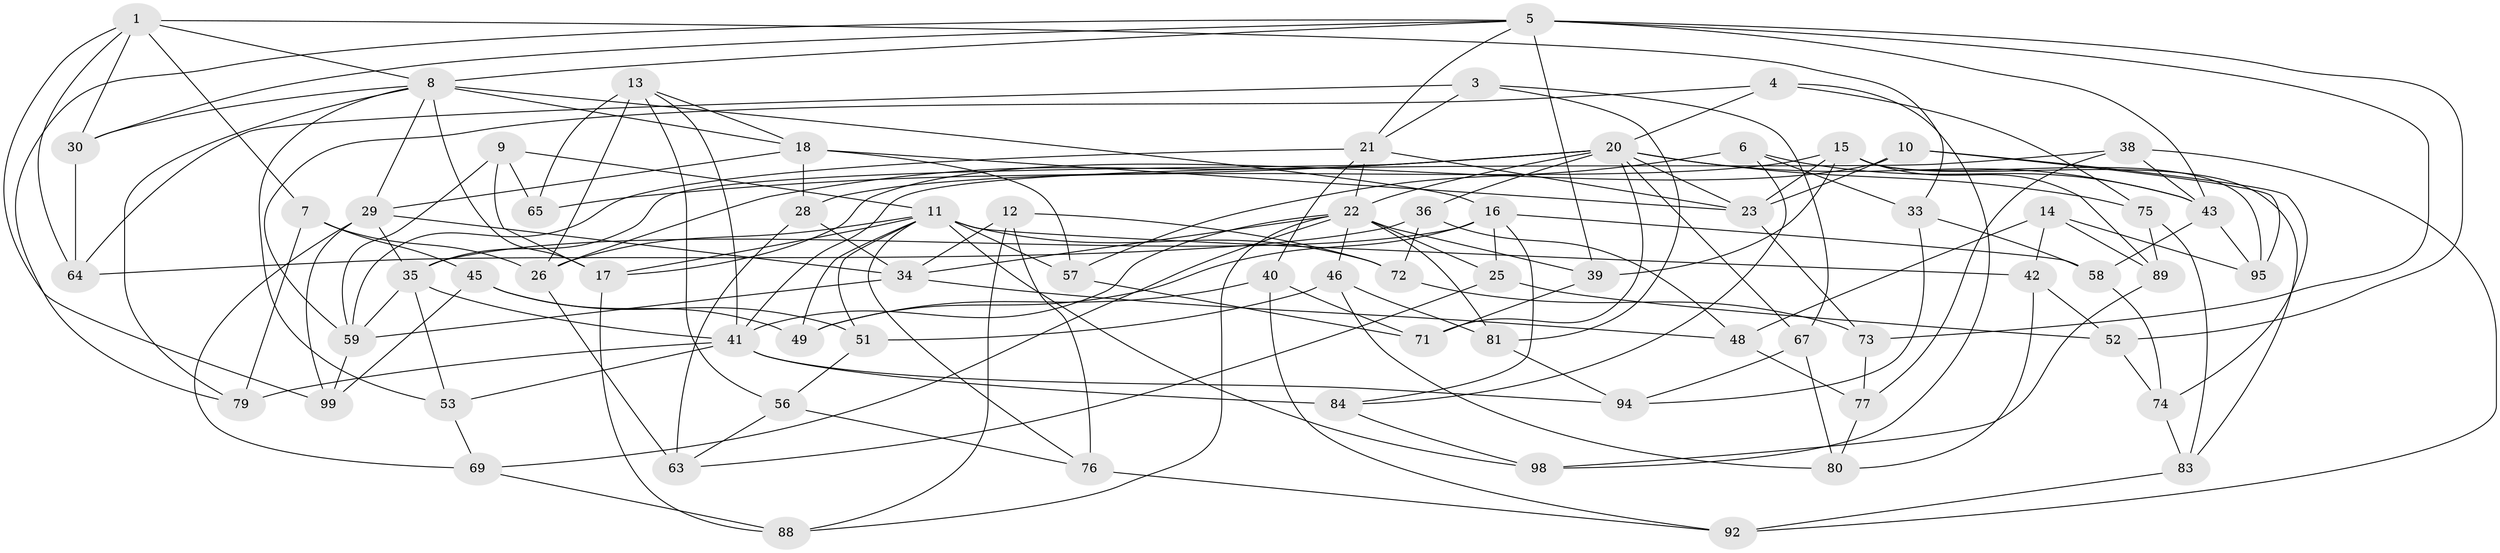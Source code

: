 // original degree distribution, {4: 1.0}
// Generated by graph-tools (version 1.1) at 2025/20/03/04/25 18:20:36]
// undirected, 71 vertices, 170 edges
graph export_dot {
graph [start="1"]
  node [color=gray90,style=filled];
  1 [super="+2"];
  3;
  4;
  5 [super="+27+44"];
  6;
  7;
  8 [super="+66+101+93"];
  9;
  10;
  11 [super="+54+78"];
  12;
  13 [super="+50"];
  14;
  15 [super="+61"];
  16 [super="+19"];
  17 [super="+96"];
  18 [super="+97"];
  20 [super="+32"];
  21 [super="+62"];
  22 [super="+91+37+24"];
  23 [super="+31"];
  25;
  26 [super="+85"];
  28;
  29 [super="+55"];
  30;
  33;
  34 [super="+87"];
  35 [super="+86"];
  36;
  38;
  39;
  40;
  41 [super="+82+47"];
  42;
  43 [super="+70"];
  45;
  46;
  48;
  49;
  51;
  52;
  53;
  56;
  57;
  58;
  59 [super="+60"];
  63;
  64;
  65;
  67;
  69;
  71;
  72;
  73;
  74;
  75;
  76;
  77;
  79;
  80;
  81;
  83;
  84;
  88;
  89;
  92;
  94;
  95;
  98;
  99;
  1 -- 33;
  1 -- 64;
  1 -- 30;
  1 -- 99;
  1 -- 7;
  1 -- 8;
  3 -- 21;
  3 -- 81;
  3 -- 64;
  3 -- 67;
  4 -- 98;
  4 -- 75;
  4 -- 20;
  4 -- 59;
  5 -- 39;
  5 -- 8;
  5 -- 52;
  5 -- 79;
  5 -- 43;
  5 -- 73;
  5 -- 21;
  5 -- 30;
  6 -- 57;
  6 -- 84;
  6 -- 33;
  6 -- 43;
  7 -- 79;
  7 -- 45;
  7 -- 26;
  8 -- 17 [weight=2];
  8 -- 30;
  8 -- 18;
  8 -- 16;
  8 -- 53;
  8 -- 29;
  8 -- 79;
  9 -- 65;
  9 -- 59;
  9 -- 17;
  9 -- 11;
  10 -- 74;
  10 -- 95;
  10 -- 17;
  10 -- 23;
  11 -- 57;
  11 -- 98;
  11 -- 72;
  11 -- 49;
  11 -- 17;
  11 -- 51;
  11 -- 26;
  11 -- 42;
  11 -- 76;
  12 -- 76;
  12 -- 88;
  12 -- 72;
  12 -- 34;
  13 -- 18;
  13 -- 56;
  13 -- 26 [weight=2];
  13 -- 65;
  13 -- 41;
  14 -- 89;
  14 -- 95;
  14 -- 48;
  14 -- 42;
  15 -- 95;
  15 -- 23;
  15 -- 89;
  15 -- 83;
  15 -- 28;
  15 -- 39;
  16 -- 58;
  16 -- 49;
  16 -- 25;
  16 -- 84;
  16 -- 35;
  17 -- 88;
  18 -- 28;
  18 -- 57;
  18 -- 29;
  18 -- 23;
  20 -- 67;
  20 -- 65 [weight=2];
  20 -- 36;
  20 -- 71;
  20 -- 75;
  20 -- 43;
  20 -- 22;
  20 -- 23;
  20 -- 26;
  20 -- 35;
  21 -- 40;
  21 -- 22;
  21 -- 59;
  21 -- 23;
  22 -- 81;
  22 -- 39;
  22 -- 25;
  22 -- 46;
  22 -- 88;
  22 -- 69;
  22 -- 34;
  22 -- 41;
  23 -- 73;
  25 -- 63;
  25 -- 52;
  26 -- 63;
  28 -- 63;
  28 -- 34;
  29 -- 99;
  29 -- 34;
  29 -- 35;
  29 -- 69;
  30 -- 64;
  33 -- 58;
  33 -- 94;
  34 -- 59;
  34 -- 48;
  35 -- 53;
  35 -- 41;
  35 -- 59;
  36 -- 64;
  36 -- 48;
  36 -- 72;
  38 -- 43;
  38 -- 41;
  38 -- 92;
  38 -- 77;
  39 -- 71;
  40 -- 71;
  40 -- 92;
  40 -- 49;
  41 -- 94;
  41 -- 84;
  41 -- 53;
  41 -- 79;
  42 -- 80;
  42 -- 52;
  43 -- 95;
  43 -- 58;
  45 -- 49;
  45 -- 51;
  45 -- 99;
  46 -- 51;
  46 -- 80;
  46 -- 81;
  48 -- 77;
  51 -- 56;
  52 -- 74;
  53 -- 69;
  56 -- 63;
  56 -- 76;
  57 -- 71;
  58 -- 74;
  59 -- 99;
  67 -- 80;
  67 -- 94;
  69 -- 88;
  72 -- 73;
  73 -- 77;
  74 -- 83;
  75 -- 89;
  75 -- 83;
  76 -- 92;
  77 -- 80;
  81 -- 94;
  83 -- 92;
  84 -- 98;
  89 -- 98;
}
